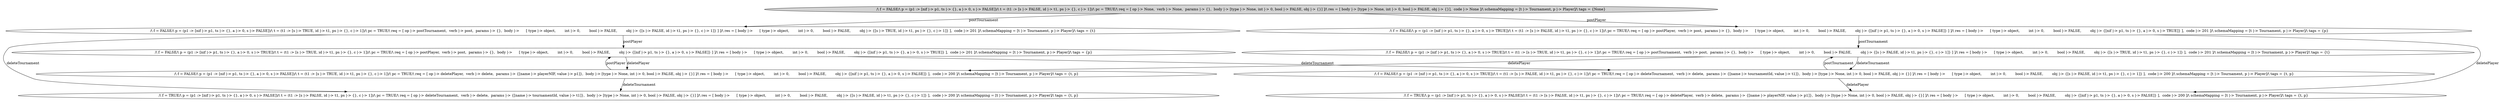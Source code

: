 strict digraph DiskGraph {
nodesep=0.35;
subgraph cluster_graph {
color="white";
-5664119492117423113 [label="/\\ f = FALSE/\\ p = (p1 :> [nif |-> p1, ts |-> {}, a |-> 0, s |-> FALSE])/\\ t = (t1 :> [s |-> FALSE, id |-> t1, ps |-> {}, c |-> 1])/\\ pc = TRUE/\\ req = [ op |-> None,  verb |-> None,  params |-> {},  body |-> [type |-> None, int |-> 0, bool |-> FALSE, obj |-> {}] ]/\\ res = [ body |-> [type |-> None, int |-> 0, bool |-> FALSE, obj |-> {}],  code |-> None ]/\\ schemaMapping = [t |-> Tournament, p |-> Player]/\\ tags = {None}",style = filled]
-5664119492117423113 -> -6762985822579988434 [label="postTournament",color="black",fontcolor="black"];
-6762985822579988434 [label="/\\ f = FALSE/\\ p = (p1 :> [nif |-> p1, ts |-> {}, a |-> 0, s |-> FALSE])/\\ t = (t1 :> [s |-> TRUE, id |-> t1, ps |-> {}, c |-> 1])/\\ pc = TRUE/\\ req = [ op |-> postTournament,  verb |-> post,  params |-> {},  body |->      [ type |-> object,        int |-> 0,        bool |-> FALSE,        obj |-> {[s |-> FALSE, id |-> t1, ps |-> {}, c |-> 1]} ] ]/\\ res = [ body |->      [ type |-> object,        int |-> 0,        bool |-> FALSE,        obj |-> {[s |-> TRUE, id |-> t1, ps |-> {}, c |-> 1]} ],  code |-> 201 ]/\\ schemaMapping = [t |-> Tournament, p |-> Player]/\\ tags = {t}"];
-5664119492117423113 -> 6234689308921267297 [label="postPlayer",color="black",fontcolor="black"];
6234689308921267297 [label="/\\ f = FALSE/\\ p = (p1 :> [nif |-> p1, ts |-> {}, a |-> 0, s |-> TRUE])/\\ t = (t1 :> [s |-> FALSE, id |-> t1, ps |-> {}, c |-> 1])/\\ pc = TRUE/\\ req = [ op |-> postPlayer,  verb |-> post,  params |-> {},  body |->      [ type |-> object,        int |-> 0,        bool |-> FALSE,        obj |-> {[nif |-> p1, ts |-> {}, a |-> 0, s |-> FALSE]} ] ]/\\ res = [ body |->      [ type |-> object,        int |-> 0,        bool |-> FALSE,        obj |-> {[nif |-> p1, ts |-> {}, a |-> 0, s |-> TRUE]} ],  code |-> 201 ]/\\ schemaMapping = [t |-> Tournament, p |-> Player]/\\ tags = {p}"];
-6762985822579988434 -> -4476432873663284672 [label="deleteTournament",color="black",fontcolor="black"];
-4476432873663284672 [label="/\\ f = TRUE/\\ p = (p1 :> [nif |-> p1, ts |-> {}, a |-> 0, s |-> FALSE])/\\ t = (t1 :> [s |-> FALSE, id |-> t1, ps |-> {}, c |-> 1])/\\ pc = TRUE/\\ req = [ op |-> deleteTournament,  verb |-> delete,  params |-> {[name |-> tournamentId, value |-> t1]},  body |-> [type |-> None, int |-> 0, bool |-> FALSE, obj |-> {}] ]/\\ res = [ body |->      [ type |-> object,        int |-> 0,        bool |-> FALSE,        obj |-> {[s |-> FALSE, id |-> t1, ps |-> {}, c |-> 1]} ],  code |-> 200 ]/\\ schemaMapping = [t |-> Tournament, p |-> Player]/\\ tags = {t, p}"];
6234689308921267297 -> -5659487310156267903 [label="postTournament",color="black",fontcolor="black"];
-5659487310156267903 [label="/\\ f = FALSE/\\ p = (p1 :> [nif |-> p1, ts |-> {}, a |-> 0, s |-> TRUE])/\\ t = (t1 :> [s |-> TRUE, id |-> t1, ps |-> {}, c |-> 1])/\\ pc = TRUE/\\ req = [ op |-> postTournament,  verb |-> post,  params |-> {},  body |->      [ type |-> object,        int |-> 0,        bool |-> FALSE,        obj |-> {[s |-> FALSE, id |-> t1, ps |-> {}, c |-> 1]} ] ]/\\ res = [ body |->      [ type |-> object,        int |-> 0,        bool |-> FALSE,        obj |-> {[s |-> TRUE, id |-> t1, ps |-> {}, c |-> 1]} ],  code |-> 201 ]/\\ schemaMapping = [t |-> Tournament, p |-> Player]/\\ tags = {t}"];
-6762985822579988434 -> 7955986238845950035 [label="postPlayer",color="black",fontcolor="black"];
7955986238845950035 [label="/\\ f = FALSE/\\ p = (p1 :> [nif |-> p1, ts |-> {}, a |-> 0, s |-> TRUE])/\\ t = (t1 :> [s |-> TRUE, id |-> t1, ps |-> {}, c |-> 1])/\\ pc = TRUE/\\ req = [ op |-> postPlayer,  verb |-> post,  params |-> {},  body |->      [ type |-> object,        int |-> 0,        bool |-> FALSE,        obj |-> {[nif |-> p1, ts |-> {}, a |-> 0, s |-> FALSE]} ] ]/\\ res = [ body |->      [ type |-> object,        int |-> 0,        bool |-> FALSE,        obj |-> {[nif |-> p1, ts |-> {}, a |-> 0, s |-> TRUE]} ],  code |-> 201 ]/\\ schemaMapping = [t |-> Tournament, p |-> Player]/\\ tags = {p}"];
-5659487310156267903 -> -3866528672717657403 [label="deleteTournament",color="black",fontcolor="black"];
-3866528672717657403 [label="/\\ f = FALSE/\\ p = (p1 :> [nif |-> p1, ts |-> {}, a |-> 0, s |-> TRUE])/\\ t = (t1 :> [s |-> FALSE, id |-> t1, ps |-> {}, c |-> 1])/\\ pc = TRUE/\\ req = [ op |-> deleteTournament,  verb |-> delete,  params |-> {[name |-> tournamentId, value |-> t1]},  body |-> [type |-> None, int |-> 0, bool |-> FALSE, obj |-> {}] ]/\\ res = [ body |->      [ type |-> object,        int |-> 0,        bool |-> FALSE,        obj |-> {[s |-> FALSE, id |-> t1, ps |-> {}, c |-> 1]} ],  code |-> 200 ]/\\ schemaMapping = [t |-> Tournament, p |-> Player]/\\ tags = {t, p}"];
6234689308921267297 -> -5241238011937084760 [label="deletePlayer",color="black",fontcolor="black"];
-5241238011937084760 [label="/\\ f = TRUE/\\ p = (p1 :> [nif |-> p1, ts |-> {}, a |-> 0, s |-> FALSE])/\\ t = (t1 :> [s |-> FALSE, id |-> t1, ps |-> {}, c |-> 1])/\\ pc = TRUE/\\ req = [ op |-> deletePlayer,  verb |-> delete,  params |-> {[name |-> playerNIF, value |-> p1]},  body |-> [type |-> None, int |-> 0, bool |-> FALSE, obj |-> {}] ]/\\ res = [ body |->      [ type |-> object,        int |-> 0,        bool |-> FALSE,        obj |-> {[nif |-> p1, ts |-> {}, a |-> 0, s |-> FALSE]} ],  code |-> 200 ]/\\ schemaMapping = [t |-> Tournament, p |-> Player]/\\ tags = {t, p}"];
7955986238845950035 -> -3866528672717657403 [label="deleteTournament",color="black",fontcolor="black"];
-3866528672717657403 -> -5659487310156267903 [label="postTournament",color="black",fontcolor="black"];
7955986238845950035 -> -3352521020349440615 [label="deletePlayer",color="black",fontcolor="black"];
-5659487310156267903 -> -3352521020349440615 [label="deletePlayer",color="black",fontcolor="black"];
-3352521020349440615 [label="/\\ f = FALSE/\\ p = (p1 :> [nif |-> p1, ts |-> {}, a |-> 0, s |-> FALSE])/\\ t = (t1 :> [s |-> TRUE, id |-> t1, ps |-> {}, c |-> 1])/\\ pc = TRUE/\\ req = [ op |-> deletePlayer,  verb |-> delete,  params |-> {[name |-> playerNIF, value |-> p1]},  body |-> [type |-> None, int |-> 0, bool |-> FALSE, obj |-> {}] ]/\\ res = [ body |->      [ type |-> object,        int |-> 0,        bool |-> FALSE,        obj |-> {[nif |-> p1, ts |-> {}, a |-> 0, s |-> FALSE]} ],  code |-> 200 ]/\\ schemaMapping = [t |-> Tournament, p |-> Player]/\\ tags = {t, p}"];
-3866528672717657403 -> -5241238011937084760 [label="deletePlayer",color="black",fontcolor="black"];
-3352521020349440615 -> -4476432873663284672 [label="deleteTournament",color="black",fontcolor="black"];
-3352521020349440615 -> 7955986238845950035 [label="postPlayer",color="black",fontcolor="black"];
{rank = same; -5664119492117423113;}
{rank = same; 6234689308921267297;-6762985822579988434;}
{rank = same; 7955986238845950035;-5659487310156267903;}
{rank = same; -3866528672717657403;-3352521020349440615;}
}
}